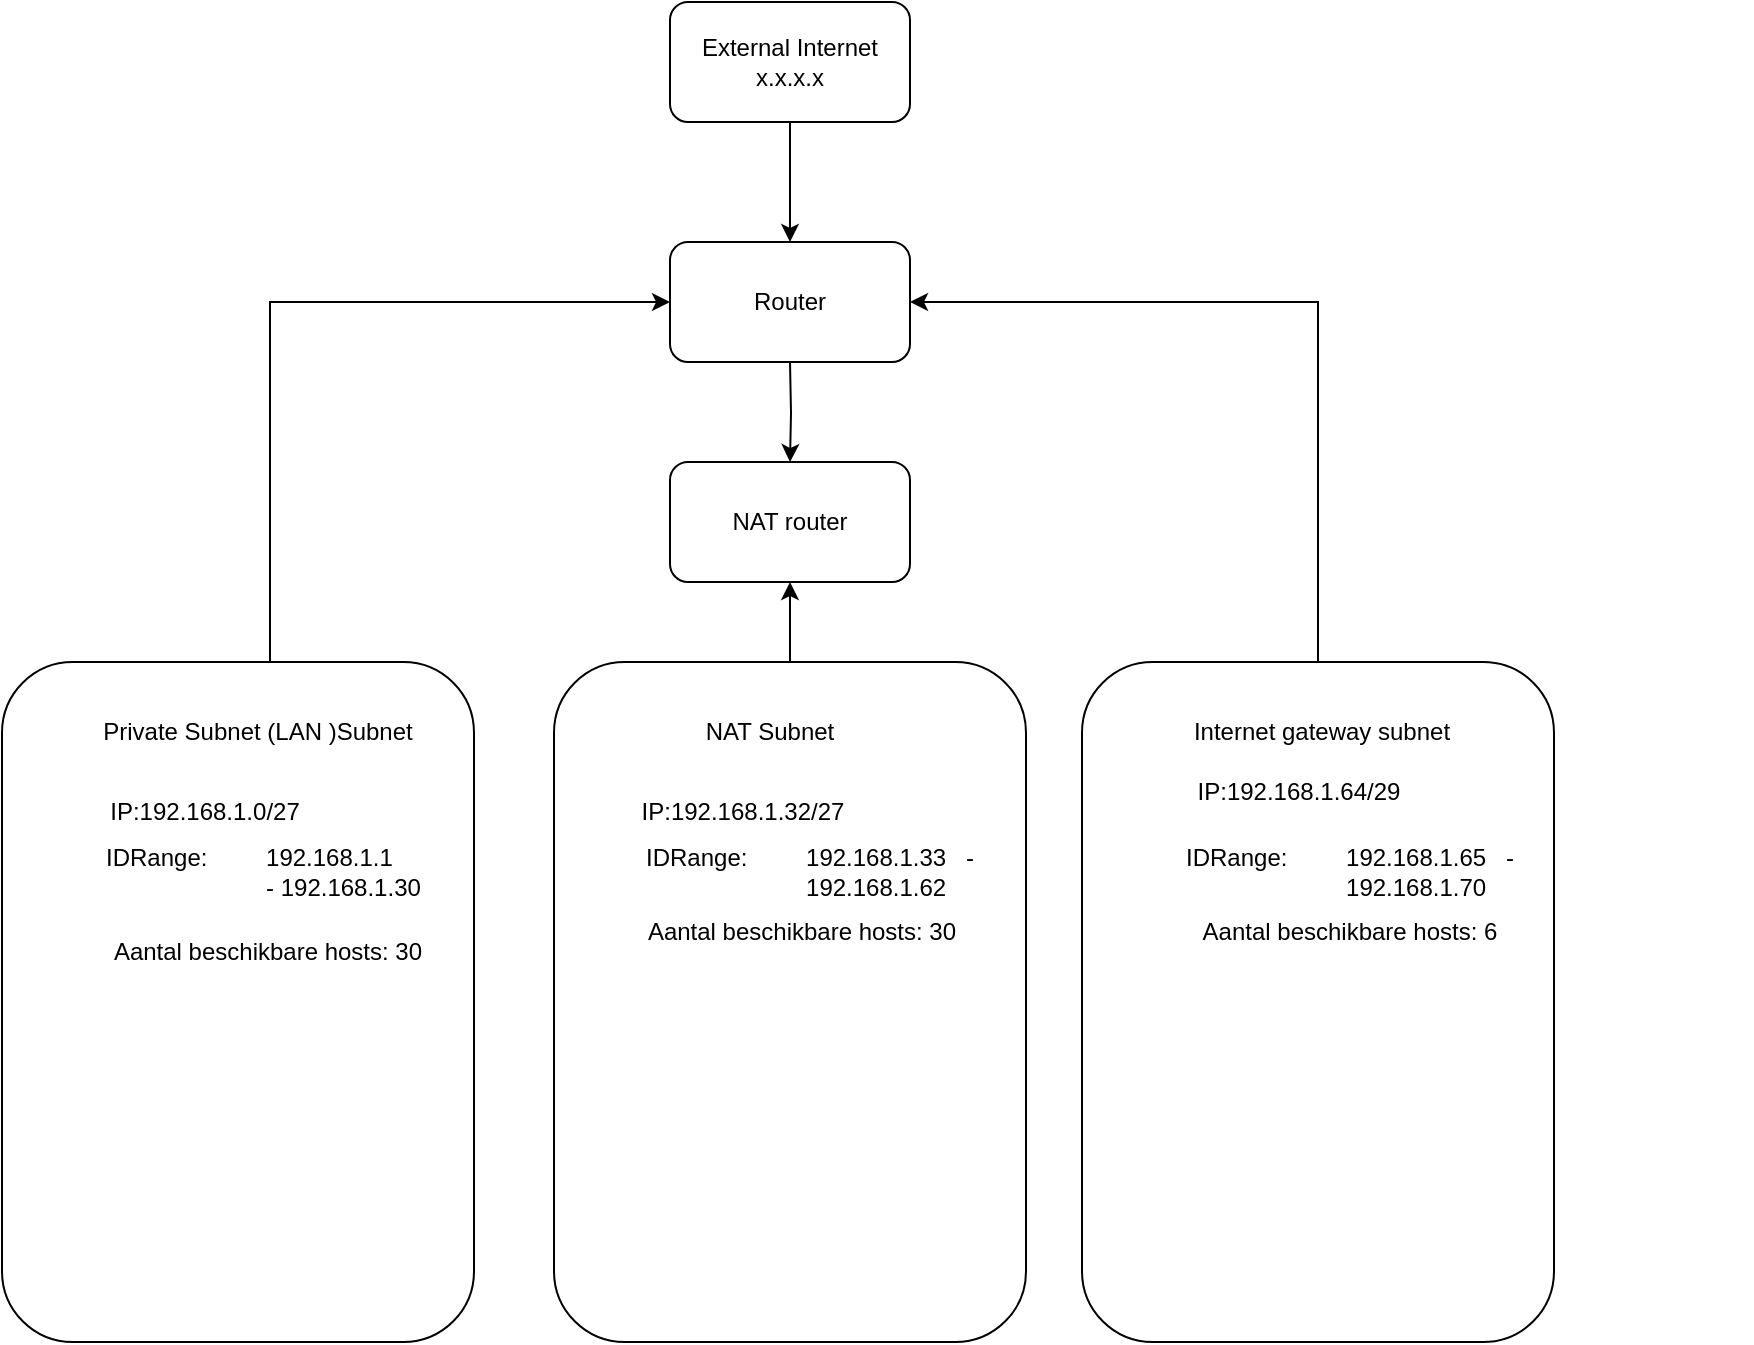<mxfile version="22.0.8" type="device">
  <diagram name="Pagina-1" id="PHXQRALsSrFSSDrQJn7x">
    <mxGraphModel dx="1434" dy="764" grid="1" gridSize="10" guides="1" tooltips="1" connect="1" arrows="1" fold="1" page="1" pageScale="1" pageWidth="827" pageHeight="1169" math="0" shadow="0">
      <root>
        <mxCell id="0" />
        <mxCell id="1" parent="0" />
        <mxCell id="8uY80IqU_mTONbdTU-cm-28" value="" style="edgeStyle=orthogonalEdgeStyle;rounded=0;orthogonalLoop=1;jettySize=auto;html=1;" edge="1" parent="1" source="8uY80IqU_mTONbdTU-cm-2" target="8uY80IqU_mTONbdTU-cm-27">
          <mxGeometry relative="1" as="geometry" />
        </mxCell>
        <mxCell id="8uY80IqU_mTONbdTU-cm-2" value="External Internet&lt;br&gt;x.x.x.x" style="rounded=1;whiteSpace=wrap;html=1;" vertex="1" parent="1">
          <mxGeometry x="354" y="70" width="120" height="60" as="geometry" />
        </mxCell>
        <mxCell id="8uY80IqU_mTONbdTU-cm-6" value="" style="edgeStyle=orthogonalEdgeStyle;rounded=0;orthogonalLoop=1;jettySize=auto;html=1;" edge="1" parent="1" target="8uY80IqU_mTONbdTU-cm-5">
          <mxGeometry relative="1" as="geometry">
            <mxPoint x="414" y="250" as="sourcePoint" />
          </mxGeometry>
        </mxCell>
        <mxCell id="8uY80IqU_mTONbdTU-cm-5" value="NAT router" style="whiteSpace=wrap;html=1;rounded=1;" vertex="1" parent="1">
          <mxGeometry x="354" y="300" width="120" height="60" as="geometry" />
        </mxCell>
        <mxCell id="8uY80IqU_mTONbdTU-cm-31" value="" style="edgeStyle=orthogonalEdgeStyle;rounded=0;orthogonalLoop=1;jettySize=auto;html=1;" edge="1" parent="1" source="8uY80IqU_mTONbdTU-cm-7" target="8uY80IqU_mTONbdTU-cm-5">
          <mxGeometry relative="1" as="geometry" />
        </mxCell>
        <mxCell id="8uY80IqU_mTONbdTU-cm-7" value="" style="rounded=1;whiteSpace=wrap;html=1;" vertex="1" parent="1">
          <mxGeometry x="296" y="400" width="236" height="340" as="geometry" />
        </mxCell>
        <mxCell id="8uY80IqU_mTONbdTU-cm-8" value="NAT Subnet" style="text;html=1;strokeColor=none;fillColor=none;align=center;verticalAlign=middle;whiteSpace=wrap;rounded=0;" vertex="1" parent="1">
          <mxGeometry x="354" y="420" width="100" height="30" as="geometry" />
        </mxCell>
        <mxCell id="8uY80IqU_mTONbdTU-cm-29" style="edgeStyle=orthogonalEdgeStyle;rounded=0;orthogonalLoop=1;jettySize=auto;html=1;entryX=1;entryY=0.5;entryDx=0;entryDy=0;" edge="1" parent="1" source="8uY80IqU_mTONbdTU-cm-11" target="8uY80IqU_mTONbdTU-cm-27">
          <mxGeometry relative="1" as="geometry">
            <Array as="points">
              <mxPoint x="678" y="220" />
            </Array>
          </mxGeometry>
        </mxCell>
        <mxCell id="8uY80IqU_mTONbdTU-cm-11" value="" style="rounded=1;whiteSpace=wrap;html=1;" vertex="1" parent="1">
          <mxGeometry x="560" y="400" width="236" height="340" as="geometry" />
        </mxCell>
        <mxCell id="8uY80IqU_mTONbdTU-cm-15" style="edgeStyle=orthogonalEdgeStyle;rounded=0;orthogonalLoop=1;jettySize=auto;html=1;" edge="1" parent="1">
          <mxGeometry relative="1" as="geometry">
            <mxPoint x="154" y="400" as="sourcePoint" />
            <mxPoint x="354" y="220" as="targetPoint" />
            <Array as="points">
              <mxPoint x="154" y="220" />
            </Array>
          </mxGeometry>
        </mxCell>
        <mxCell id="8uY80IqU_mTONbdTU-cm-12" value="" style="rounded=1;whiteSpace=wrap;html=1;" vertex="1" parent="1">
          <mxGeometry x="20" y="400" width="236" height="340" as="geometry" />
        </mxCell>
        <mxCell id="8uY80IqU_mTONbdTU-cm-17" value="Private Subnet (LAN )Subnet" style="text;html=1;strokeColor=none;fillColor=none;align=center;verticalAlign=middle;whiteSpace=wrap;rounded=0;" vertex="1" parent="1">
          <mxGeometry x="63" y="420" width="170" height="30" as="geometry" />
        </mxCell>
        <mxCell id="8uY80IqU_mTONbdTU-cm-18" value="IP:192.168.1.0/27" style="text;html=1;strokeColor=none;fillColor=none;align=center;verticalAlign=middle;whiteSpace=wrap;rounded=0;" vertex="1" parent="1">
          <mxGeometry x="63" y="460" width="117" height="30" as="geometry" />
        </mxCell>
        <mxCell id="8uY80IqU_mTONbdTU-cm-19" value="IP:192.168.1.32/27" style="text;html=1;strokeColor=none;fillColor=none;align=center;verticalAlign=middle;whiteSpace=wrap;rounded=0;" vertex="1" parent="1">
          <mxGeometry x="331.5" y="460" width="117" height="30" as="geometry" />
        </mxCell>
        <mxCell id="8uY80IqU_mTONbdTU-cm-20" value="IP:192.168.1.64/29" style="text;html=1;strokeColor=none;fillColor=none;align=center;verticalAlign=middle;whiteSpace=wrap;rounded=0;" vertex="1" parent="1">
          <mxGeometry x="610" y="450" width="117" height="30" as="geometry" />
        </mxCell>
        <mxCell id="8uY80IqU_mTONbdTU-cm-21" value="Aantal beschikbare hosts: 30" style="text;html=1;strokeColor=none;fillColor=none;align=center;verticalAlign=middle;whiteSpace=wrap;rounded=0;" vertex="1" parent="1">
          <mxGeometry x="73" y="530" width="160" height="30" as="geometry" />
        </mxCell>
        <mxCell id="8uY80IqU_mTONbdTU-cm-22" value="IDRange: &lt;span style=&quot;white-space: pre;&quot;&gt;&#x9;&lt;/span&gt;192.168.1.1 &lt;span style=&quot;white-space: pre;&quot;&gt;&#x9;&lt;/span&gt;&lt;span style=&quot;white-space: pre;&quot;&gt;&#x9;&lt;span style=&quot;white-space: pre;&quot;&gt;&#x9;&lt;/span&gt;&lt;/span&gt;- 192.168.1.30" style="text;html=1;strokeColor=none;fillColor=none;align=left;verticalAlign=middle;whiteSpace=wrap;rounded=0;" vertex="1" parent="1">
          <mxGeometry x="70" y="490" width="167" height="30" as="geometry" />
        </mxCell>
        <mxCell id="8uY80IqU_mTONbdTU-cm-23" value="IDRange: &lt;span style=&quot;white-space: pre;&quot;&gt;&#x9;&lt;/span&gt;192.168.1.33&amp;nbsp;&lt;span style=&quot;white-space: pre;&quot;&gt;&#x9;&lt;/span&gt;- &lt;span style=&quot;white-space: pre;&quot;&gt;&#x9;&lt;/span&gt;&lt;span style=&quot;white-space: pre;&quot;&gt;&#x9;&lt;/span&gt;&lt;span style=&quot;white-space: pre;&quot;&gt;&#x9;&lt;/span&gt;192.168.1.62" style="text;html=1;strokeColor=none;fillColor=none;align=left;verticalAlign=middle;whiteSpace=wrap;rounded=0;" vertex="1" parent="1">
          <mxGeometry x="340" y="490" width="167" height="30" as="geometry" />
        </mxCell>
        <mxCell id="8uY80IqU_mTONbdTU-cm-24" value="Aantal beschikbare hosts: 30" style="text;html=1;strokeColor=none;fillColor=none;align=center;verticalAlign=middle;whiteSpace=wrap;rounded=0;" vertex="1" parent="1">
          <mxGeometry x="340" y="520" width="160" height="30" as="geometry" />
        </mxCell>
        <mxCell id="8uY80IqU_mTONbdTU-cm-25" value="IDRange: &lt;span style=&quot;white-space: pre;&quot;&gt;&#x9;&lt;/span&gt;192.168.1.65&amp;nbsp;&lt;span style=&quot;white-space: pre;&quot;&gt;&#x9;&lt;/span&gt;- &lt;span style=&quot;white-space: pre;&quot;&gt;&#x9;&lt;/span&gt;&lt;span style=&quot;white-space: pre;&quot;&gt;&#x9;&lt;/span&gt;&lt;span style=&quot;white-space: pre;&quot;&gt;&#x9;&lt;/span&gt;192.168.1.70" style="text;html=1;strokeColor=none;fillColor=none;align=left;verticalAlign=middle;whiteSpace=wrap;rounded=0;" vertex="1" parent="1">
          <mxGeometry x="610" y="490" width="167" height="30" as="geometry" />
        </mxCell>
        <mxCell id="8uY80IqU_mTONbdTU-cm-26" value="Aantal beschikbare hosts: 6" style="text;html=1;strokeColor=none;fillColor=none;align=center;verticalAlign=middle;whiteSpace=wrap;rounded=0;" vertex="1" parent="1">
          <mxGeometry x="613.5" y="520" width="160" height="30" as="geometry" />
        </mxCell>
        <mxCell id="8uY80IqU_mTONbdTU-cm-27" value="Router" style="whiteSpace=wrap;html=1;rounded=1;" vertex="1" parent="1">
          <mxGeometry x="354" y="190" width="120" height="60" as="geometry" />
        </mxCell>
        <mxCell id="8uY80IqU_mTONbdTU-cm-30" value="Internet gateway subnet" style="text;html=1;strokeColor=none;fillColor=none;align=center;verticalAlign=middle;whiteSpace=wrap;rounded=0;" vertex="1" parent="1">
          <mxGeometry x="610" y="420" width="140" height="30" as="geometry" />
        </mxCell>
      </root>
    </mxGraphModel>
  </diagram>
</mxfile>
